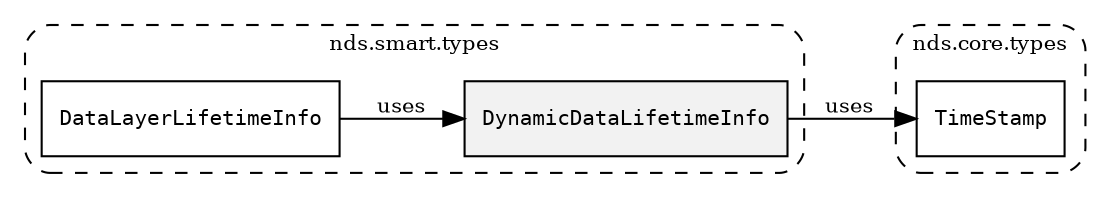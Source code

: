 /**
 * This dot file creates symbol collaboration diagram for DynamicDataLifetimeInfo.
 */
digraph ZSERIO
{
    node [shape=box, fontsize=10];
    rankdir="LR";
    fontsize=10;
    tooltip="DynamicDataLifetimeInfo collaboration diagram";

    subgraph "cluster_nds.smart.types"
    {
        style="dashed, rounded";
        label="nds.smart.types";
        tooltip="Package nds.smart.types";
        href="../../../content/packages/nds.smart.types.html#Package-nds-smart-types";
        target="_parent";

        "DynamicDataLifetimeInfo" [style="filled", fillcolor="#0000000D", target="_parent", label=<<font face="monospace"><table align="center" border="0" cellspacing="0" cellpadding="0"><tr><td href="../../../content/packages/nds.smart.types.html#Structure-DynamicDataLifetimeInfo" title="Structure defined in nds.smart.types">DynamicDataLifetimeInfo</td></tr></table></font>>];
        "DataLayerLifetimeInfo" [target="_parent", label=<<font face="monospace"><table align="center" border="0" cellspacing="0" cellpadding="0"><tr><td href="../../../content/packages/nds.smart.types.html#Choice-DataLayerLifetimeInfo" title="Choice defined in nds.smart.types">DataLayerLifetimeInfo</td></tr></table></font>>];
    }

    subgraph "cluster_nds.core.types"
    {
        style="dashed, rounded";
        label="nds.core.types";
        tooltip="Package nds.core.types";
        href="../../../content/packages/nds.core.types.html#Package-nds-core-types";
        target="_parent";

        "TimeStamp" [target="_parent", label=<<font face="monospace"><table align="center" border="0" cellspacing="0" cellpadding="0"><tr><td href="../../../content/packages/nds.core.types.html#Structure-TimeStamp" title="Structure defined in nds.core.types">TimeStamp</td></tr></table></font>>];
    }

    "DynamicDataLifetimeInfo" -> "TimeStamp" [label="uses", fontsize=10];
    "DataLayerLifetimeInfo" -> "DynamicDataLifetimeInfo" [label="uses", fontsize=10];
}
